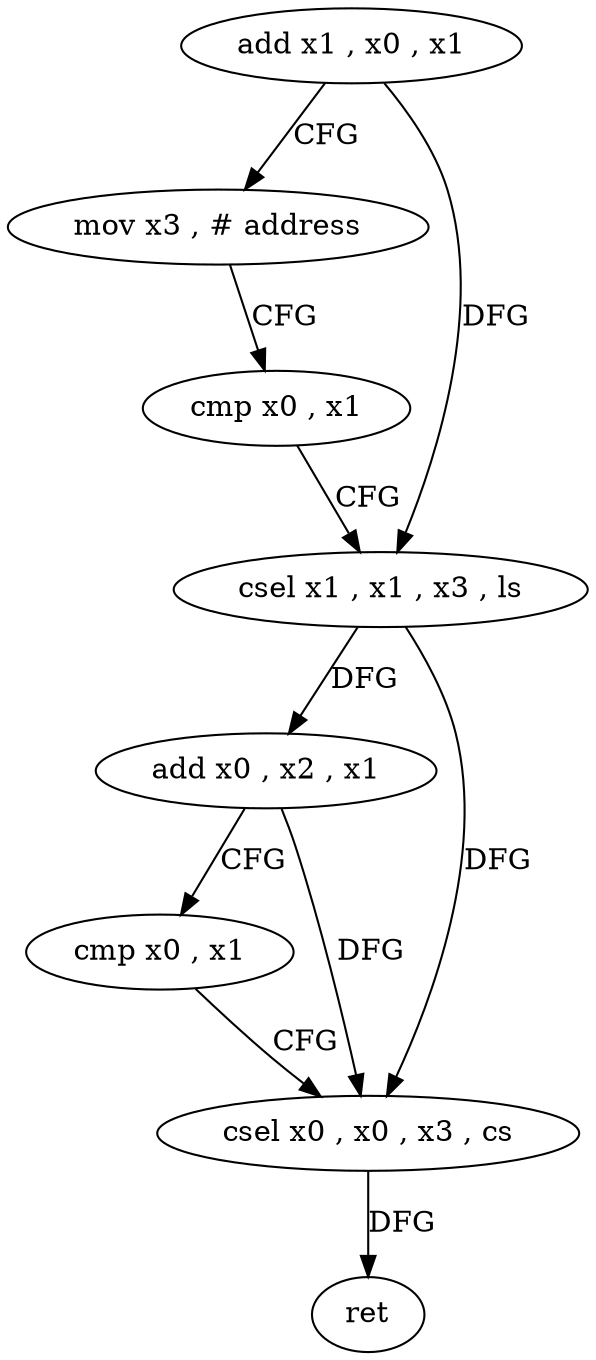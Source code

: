 digraph "func" {
"270112" [label = "add x1 , x0 , x1" ]
"270116" [label = "mov x3 , # address" ]
"270120" [label = "cmp x0 , x1" ]
"270124" [label = "csel x1 , x1 , x3 , ls" ]
"270128" [label = "add x0 , x2 , x1" ]
"270132" [label = "cmp x0 , x1" ]
"270136" [label = "csel x0 , x0 , x3 , cs" ]
"270140" [label = "ret" ]
"270112" -> "270116" [ label = "CFG" ]
"270112" -> "270124" [ label = "DFG" ]
"270116" -> "270120" [ label = "CFG" ]
"270120" -> "270124" [ label = "CFG" ]
"270124" -> "270128" [ label = "DFG" ]
"270124" -> "270136" [ label = "DFG" ]
"270128" -> "270132" [ label = "CFG" ]
"270128" -> "270136" [ label = "DFG" ]
"270132" -> "270136" [ label = "CFG" ]
"270136" -> "270140" [ label = "DFG" ]
}
